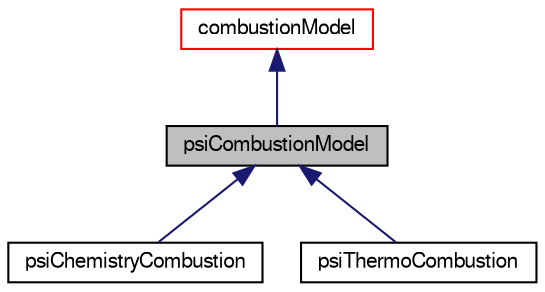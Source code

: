 digraph "psiCombustionModel"
{
  bgcolor="transparent";
  edge [fontname="FreeSans",fontsize="10",labelfontname="FreeSans",labelfontsize="10"];
  node [fontname="FreeSans",fontsize="10",shape=record];
  Node0 [label="psiCombustionModel",height=0.2,width=0.4,color="black", fillcolor="grey75", style="filled", fontcolor="black"];
  Node1 -> Node0 [dir="back",color="midnightblue",fontsize="10",style="solid",fontname="FreeSans"];
  Node1 [label="combustionModel",height=0.2,width=0.4,color="red",URL="$a21230.html",tooltip="Base class for combustion models. "];
  Node0 -> Node18 [dir="back",color="midnightblue",fontsize="10",style="solid",fontname="FreeSans"];
  Node18 [label="psiChemistryCombustion",height=0.2,width=0.4,color="black",URL="$a21270.html"];
  Node0 -> Node19 [dir="back",color="midnightblue",fontsize="10",style="solid",fontname="FreeSans"];
  Node19 [label="psiThermoCombustion",height=0.2,width=0.4,color="black",URL="$a21278.html"];
}
